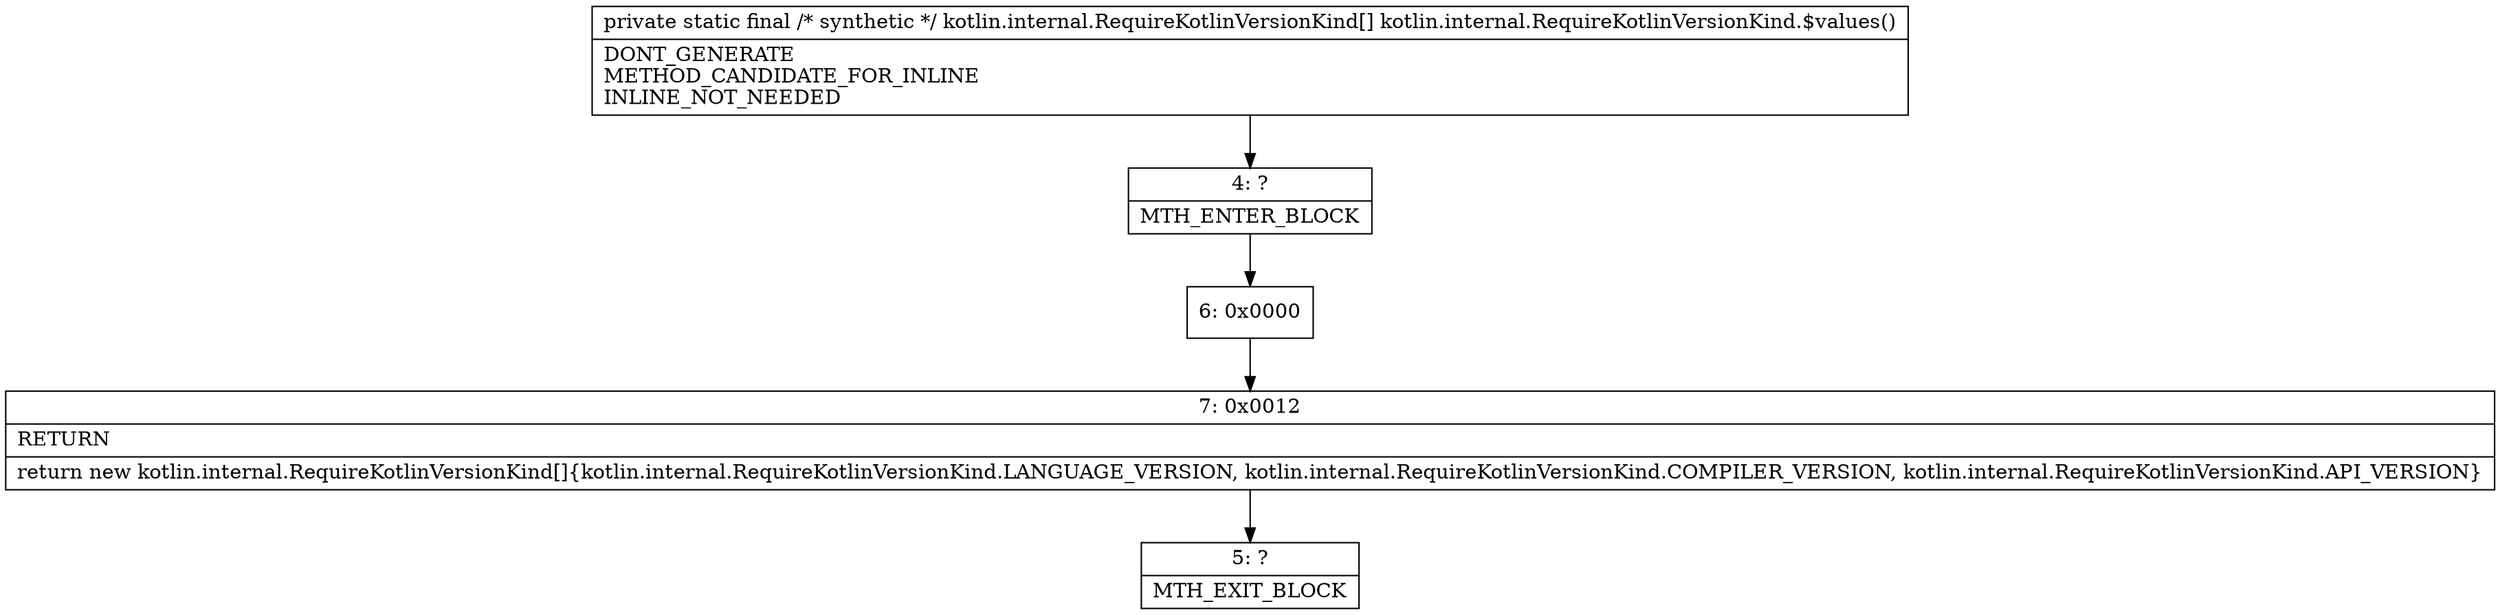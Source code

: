 digraph "CFG forkotlin.internal.RequireKotlinVersionKind.$values()[Lkotlin\/internal\/RequireKotlinVersionKind;" {
Node_4 [shape=record,label="{4\:\ ?|MTH_ENTER_BLOCK\l}"];
Node_6 [shape=record,label="{6\:\ 0x0000}"];
Node_7 [shape=record,label="{7\:\ 0x0012|RETURN\l|return new kotlin.internal.RequireKotlinVersionKind[]\{kotlin.internal.RequireKotlinVersionKind.LANGUAGE_VERSION, kotlin.internal.RequireKotlinVersionKind.COMPILER_VERSION, kotlin.internal.RequireKotlinVersionKind.API_VERSION\}\l}"];
Node_5 [shape=record,label="{5\:\ ?|MTH_EXIT_BLOCK\l}"];
MethodNode[shape=record,label="{private static final \/* synthetic *\/ kotlin.internal.RequireKotlinVersionKind[] kotlin.internal.RequireKotlinVersionKind.$values()  | DONT_GENERATE\lMETHOD_CANDIDATE_FOR_INLINE\lINLINE_NOT_NEEDED\l}"];
MethodNode -> Node_4;Node_4 -> Node_6;
Node_6 -> Node_7;
Node_7 -> Node_5;
}

